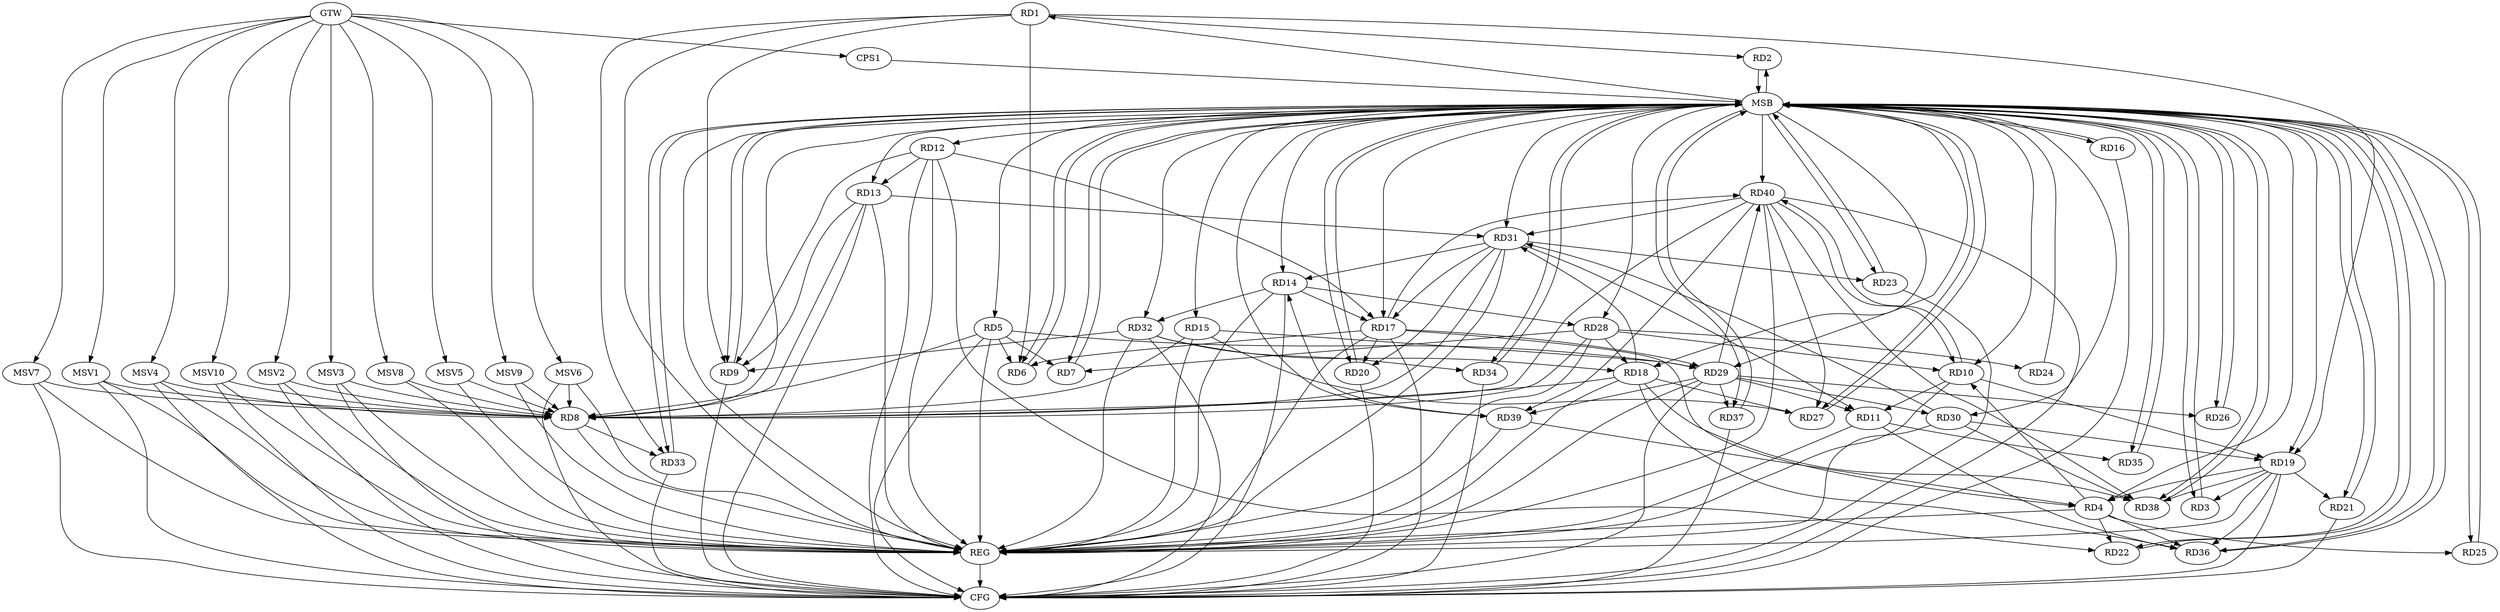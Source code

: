 strict digraph G {
  RD1 [ label="RD1" ];
  RD2 [ label="RD2" ];
  RD3 [ label="RD3" ];
  RD4 [ label="RD4" ];
  RD5 [ label="RD5" ];
  RD6 [ label="RD6" ];
  RD7 [ label="RD7" ];
  RD8 [ label="RD8" ];
  RD9 [ label="RD9" ];
  RD10 [ label="RD10" ];
  RD11 [ label="RD11" ];
  RD12 [ label="RD12" ];
  RD13 [ label="RD13" ];
  RD14 [ label="RD14" ];
  RD15 [ label="RD15" ];
  RD16 [ label="RD16" ];
  RD17 [ label="RD17" ];
  RD18 [ label="RD18" ];
  RD19 [ label="RD19" ];
  RD20 [ label="RD20" ];
  RD21 [ label="RD21" ];
  RD22 [ label="RD22" ];
  RD23 [ label="RD23" ];
  RD24 [ label="RD24" ];
  RD25 [ label="RD25" ];
  RD26 [ label="RD26" ];
  RD27 [ label="RD27" ];
  RD28 [ label="RD28" ];
  RD29 [ label="RD29" ];
  RD30 [ label="RD30" ];
  RD31 [ label="RD31" ];
  RD32 [ label="RD32" ];
  RD33 [ label="RD33" ];
  RD34 [ label="RD34" ];
  RD35 [ label="RD35" ];
  RD36 [ label="RD36" ];
  RD37 [ label="RD37" ];
  RD38 [ label="RD38" ];
  RD39 [ label="RD39" ];
  RD40 [ label="RD40" ];
  CPS1 [ label="CPS1" ];
  GTW [ label="GTW" ];
  REG [ label="REG" ];
  MSB [ label="MSB" ];
  CFG [ label="CFG" ];
  MSV1 [ label="MSV1" ];
  MSV2 [ label="MSV2" ];
  MSV3 [ label="MSV3" ];
  MSV4 [ label="MSV4" ];
  MSV5 [ label="MSV5" ];
  MSV6 [ label="MSV6" ];
  MSV7 [ label="MSV7" ];
  MSV8 [ label="MSV8" ];
  MSV9 [ label="MSV9" ];
  MSV10 [ label="MSV10" ];
  RD1 -> RD2;
  RD1 -> RD6;
  RD1 -> RD9;
  RD1 -> RD19;
  RD1 -> RD33;
  RD19 -> RD3;
  RD4 -> RD10;
  RD17 -> RD4;
  RD19 -> RD4;
  RD4 -> RD22;
  RD4 -> RD25;
  RD4 -> RD36;
  RD39 -> RD4;
  RD5 -> RD6;
  RD5 -> RD7;
  RD5 -> RD8;
  RD5 -> RD29;
  RD17 -> RD6;
  RD28 -> RD7;
  RD13 -> RD8;
  RD15 -> RD8;
  RD18 -> RD8;
  RD28 -> RD8;
  RD31 -> RD8;
  RD8 -> RD33;
  RD40 -> RD8;
  RD12 -> RD9;
  RD13 -> RD9;
  RD32 -> RD9;
  RD10 -> RD11;
  RD10 -> RD19;
  RD28 -> RD10;
  RD10 -> RD40;
  RD40 -> RD10;
  RD29 -> RD11;
  RD31 -> RD11;
  RD11 -> RD35;
  RD11 -> RD36;
  RD12 -> RD13;
  RD12 -> RD17;
  RD12 -> RD22;
  RD13 -> RD31;
  RD14 -> RD17;
  RD14 -> RD28;
  RD31 -> RD14;
  RD14 -> RD32;
  RD39 -> RD14;
  RD15 -> RD27;
  RD15 -> RD29;
  RD17 -> RD20;
  RD17 -> RD29;
  RD31 -> RD17;
  RD17 -> RD40;
  RD18 -> RD27;
  RD28 -> RD18;
  RD18 -> RD31;
  RD32 -> RD18;
  RD18 -> RD36;
  RD18 -> RD38;
  RD19 -> RD21;
  RD30 -> RD19;
  RD19 -> RD36;
  RD19 -> RD38;
  RD31 -> RD20;
  RD31 -> RD23;
  RD28 -> RD24;
  RD29 -> RD26;
  RD40 -> RD27;
  RD29 -> RD30;
  RD29 -> RD37;
  RD29 -> RD39;
  RD29 -> RD40;
  RD30 -> RD31;
  RD30 -> RD38;
  RD40 -> RD31;
  RD32 -> RD34;
  RD40 -> RD38;
  RD40 -> RD39;
  GTW -> CPS1;
  RD1 -> REG;
  RD4 -> REG;
  RD5 -> REG;
  RD8 -> REG;
  RD10 -> REG;
  RD11 -> REG;
  RD12 -> REG;
  RD13 -> REG;
  RD14 -> REG;
  RD15 -> REG;
  RD17 -> REG;
  RD18 -> REG;
  RD19 -> REG;
  RD28 -> REG;
  RD29 -> REG;
  RD30 -> REG;
  RD31 -> REG;
  RD32 -> REG;
  RD39 -> REG;
  RD40 -> REG;
  RD2 -> MSB;
  MSB -> RD7;
  MSB -> RD28;
  MSB -> RD30;
  MSB -> REG;
  RD3 -> MSB;
  MSB -> RD9;
  MSB -> RD23;
  MSB -> RD29;
  MSB -> RD38;
  RD6 -> MSB;
  MSB -> RD5;
  MSB -> RD17;
  MSB -> RD27;
  RD7 -> MSB;
  MSB -> RD31;
  MSB -> RD36;
  RD9 -> MSB;
  MSB -> RD20;
  MSB -> RD32;
  MSB -> RD40;
  RD16 -> MSB;
  MSB -> RD39;
  RD20 -> MSB;
  MSB -> RD1;
  MSB -> RD4;
  MSB -> RD8;
  MSB -> RD34;
  RD21 -> MSB;
  MSB -> RD16;
  MSB -> RD37;
  RD22 -> MSB;
  RD23 -> MSB;
  MSB -> RD12;
  RD24 -> MSB;
  MSB -> RD15;
  RD25 -> MSB;
  RD26 -> MSB;
  MSB -> RD19;
  RD27 -> MSB;
  MSB -> RD2;
  MSB -> RD3;
  MSB -> RD10;
  RD33 -> MSB;
  MSB -> RD6;
  MSB -> RD25;
  RD34 -> MSB;
  MSB -> RD35;
  RD35 -> MSB;
  MSB -> RD14;
  RD36 -> MSB;
  MSB -> RD13;
  MSB -> RD21;
  RD37 -> MSB;
  MSB -> RD18;
  RD38 -> MSB;
  CPS1 -> MSB;
  MSB -> RD22;
  MSB -> RD26;
  MSB -> RD33;
  RD33 -> CFG;
  RD37 -> CFG;
  RD34 -> CFG;
  RD9 -> CFG;
  RD12 -> CFG;
  RD32 -> CFG;
  RD16 -> CFG;
  RD40 -> CFG;
  RD29 -> CFG;
  RD5 -> CFG;
  RD17 -> CFG;
  RD23 -> CFG;
  RD20 -> CFG;
  RD19 -> CFG;
  RD14 -> CFG;
  RD13 -> CFG;
  RD21 -> CFG;
  REG -> CFG;
  MSV1 -> RD8;
  GTW -> MSV1;
  MSV1 -> REG;
  MSV1 -> CFG;
  MSV2 -> RD8;
  MSV3 -> RD8;
  GTW -> MSV2;
  MSV2 -> REG;
  MSV2 -> CFG;
  GTW -> MSV3;
  MSV3 -> REG;
  MSV3 -> CFG;
  MSV4 -> RD8;
  MSV5 -> RD8;
  GTW -> MSV4;
  MSV4 -> REG;
  MSV4 -> CFG;
  GTW -> MSV5;
  MSV5 -> REG;
  MSV6 -> RD8;
  GTW -> MSV6;
  MSV6 -> REG;
  MSV6 -> CFG;
  MSV7 -> RD8;
  GTW -> MSV7;
  MSV7 -> REG;
  MSV7 -> CFG;
  MSV8 -> RD8;
  GTW -> MSV8;
  MSV8 -> REG;
  MSV9 -> RD8;
  GTW -> MSV9;
  MSV9 -> REG;
  MSV10 -> RD8;
  GTW -> MSV10;
  MSV10 -> REG;
  MSV10 -> CFG;
}
